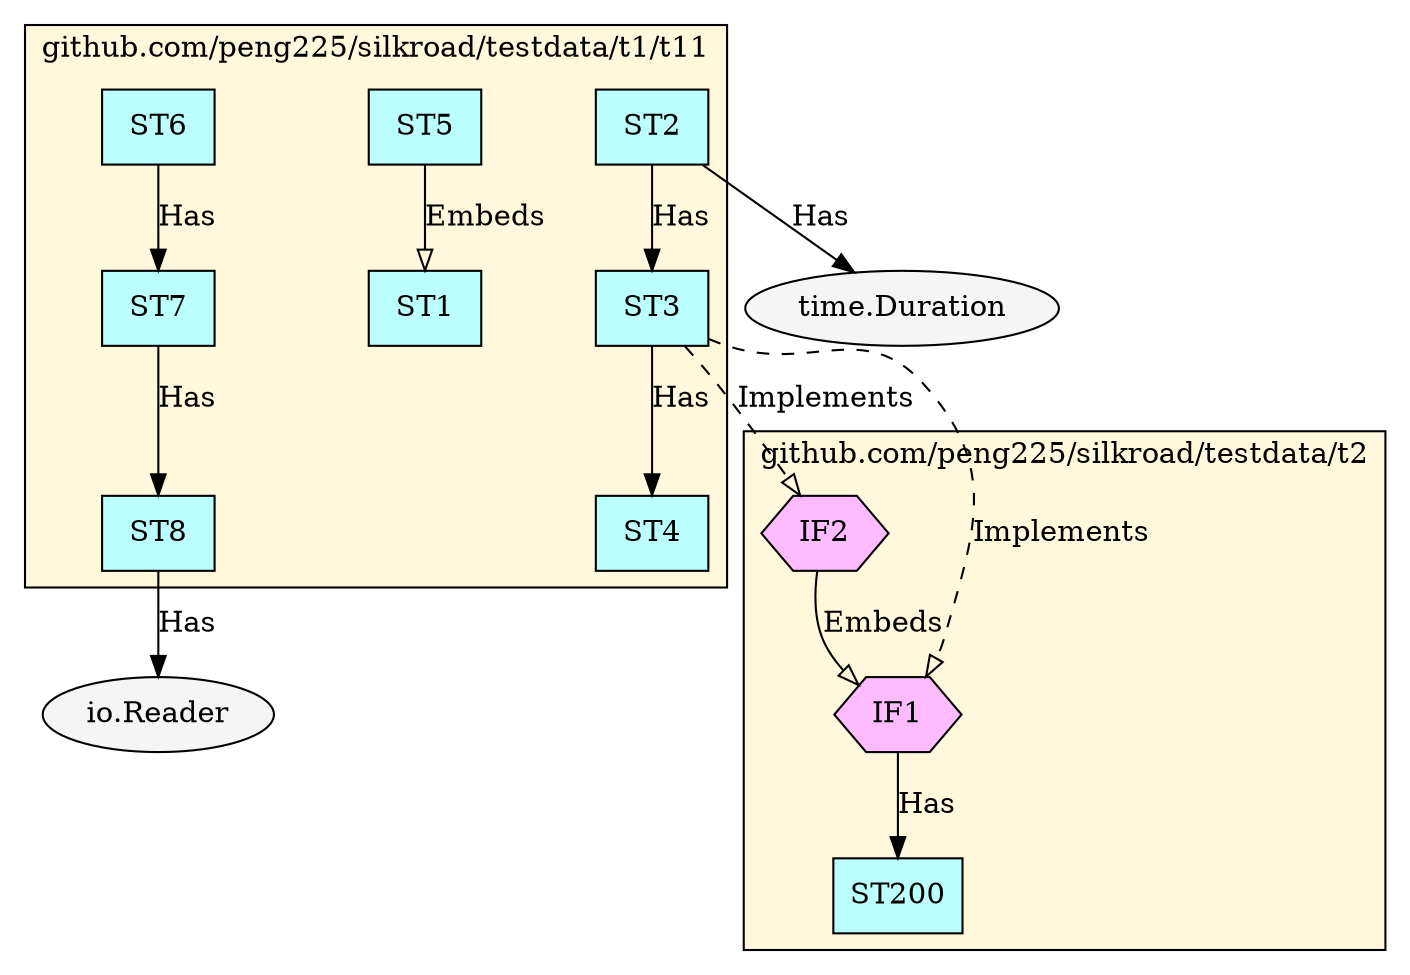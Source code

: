 digraph G {
node[style="filled" fillcolor="whitesmoke"]
subgraph cluster_github_com_peng225_silkroad_testdata_t2 {
  label = "github.com/peng225/silkroad/testdata/t2";
  style = "solid";
  bgcolor = "cornsilk";
  "github.com/peng225/silkroad/testdata/t2.ST200" [label="ST200" shape="rect" fillcolor="paleturquoise1"];
  "github.com/peng225/silkroad/testdata/t2.IF1" [label="IF1" shape="hexagon" fillcolor="plum1"];
  "github.com/peng225/silkroad/testdata/t2.IF2" [label="IF2" shape="hexagon" fillcolor="plum1"];
}
subgraph cluster_github_com_peng225_silkroad_testdata_t1_t11 {
  label = "github.com/peng225/silkroad/testdata/t1/t11";
  style = "solid";
  bgcolor = "cornsilk";
  "github.com/peng225/silkroad/testdata/t1/t11.ST7" [label="ST7" shape="rect" fillcolor="paleturquoise1"];
  "github.com/peng225/silkroad/testdata/t1/t11.ST8" [label="ST8" shape="rect" fillcolor="paleturquoise1"];
  "github.com/peng225/silkroad/testdata/t1/t11.ST1" [label="ST1" shape="rect" fillcolor="paleturquoise1"];
  "github.com/peng225/silkroad/testdata/t1/t11.ST2" [label="ST2" shape="rect" fillcolor="paleturquoise1"];
  "github.com/peng225/silkroad/testdata/t1/t11.ST3" [label="ST3" shape="rect" fillcolor="paleturquoise1"];
  "github.com/peng225/silkroad/testdata/t1/t11.ST4" [label="ST4" shape="rect" fillcolor="paleturquoise1"];
  "github.com/peng225/silkroad/testdata/t1/t11.ST5" [label="ST5" shape="rect" fillcolor="paleturquoise1"];
  "github.com/peng225/silkroad/testdata/t1/t11.ST6" [label="ST6" shape="rect" fillcolor="paleturquoise1"];
}
"github.com/peng225/silkroad/testdata/t1/t11.ST8" -> "io.Reader" [label="Has" arrowhead="normal" style="solid"];
"github.com/peng225/silkroad/testdata/t2.IF1" -> "github.com/peng225/silkroad/testdata/t2.ST200" [label="Has" arrowhead="normal" style="solid"];
"github.com/peng225/silkroad/testdata/t2.IF2" -> "github.com/peng225/silkroad/testdata/t2.IF1" [label="Embeds" arrowhead="empty" style="solid"];
"github.com/peng225/silkroad/testdata/t1/t11.ST2" -> "time.Duration" [label="Has" arrowhead="normal" style="solid"];
"github.com/peng225/silkroad/testdata/t1/t11.ST2" -> "github.com/peng225/silkroad/testdata/t1/t11.ST3" [label="Has" arrowhead="normal" style="solid"];
"github.com/peng225/silkroad/testdata/t1/t11.ST3" -> "github.com/peng225/silkroad/testdata/t2.IF1" [label="Implements" arrowhead="empty" style="dashed"];
"github.com/peng225/silkroad/testdata/t1/t11.ST3" -> "github.com/peng225/silkroad/testdata/t2.IF2" [label="Implements" arrowhead="empty" style="dashed"];
"github.com/peng225/silkroad/testdata/t1/t11.ST3" -> "github.com/peng225/silkroad/testdata/t1/t11.ST4" [label="Has" arrowhead="normal" style="solid"];
"github.com/peng225/silkroad/testdata/t1/t11.ST5" -> "github.com/peng225/silkroad/testdata/t1/t11.ST1" [label="Embeds" arrowhead="empty" style="solid"];
"github.com/peng225/silkroad/testdata/t1/t11.ST6" -> "github.com/peng225/silkroad/testdata/t1/t11.ST7" [label="Has" arrowhead="normal" style="solid"];
"github.com/peng225/silkroad/testdata/t1/t11.ST7" -> "github.com/peng225/silkroad/testdata/t1/t11.ST8" [label="Has" arrowhead="normal" style="solid"];
}
